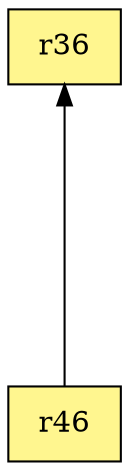 digraph G {
rankdir=BT;ranksep="2.0";
"r46" [shape=record,fillcolor=khaki1,style=filled,label="{r46}"];
"r36" [shape=record,fillcolor=khaki1,style=filled,label="{r36}"];
"r46" -> "r36"
}